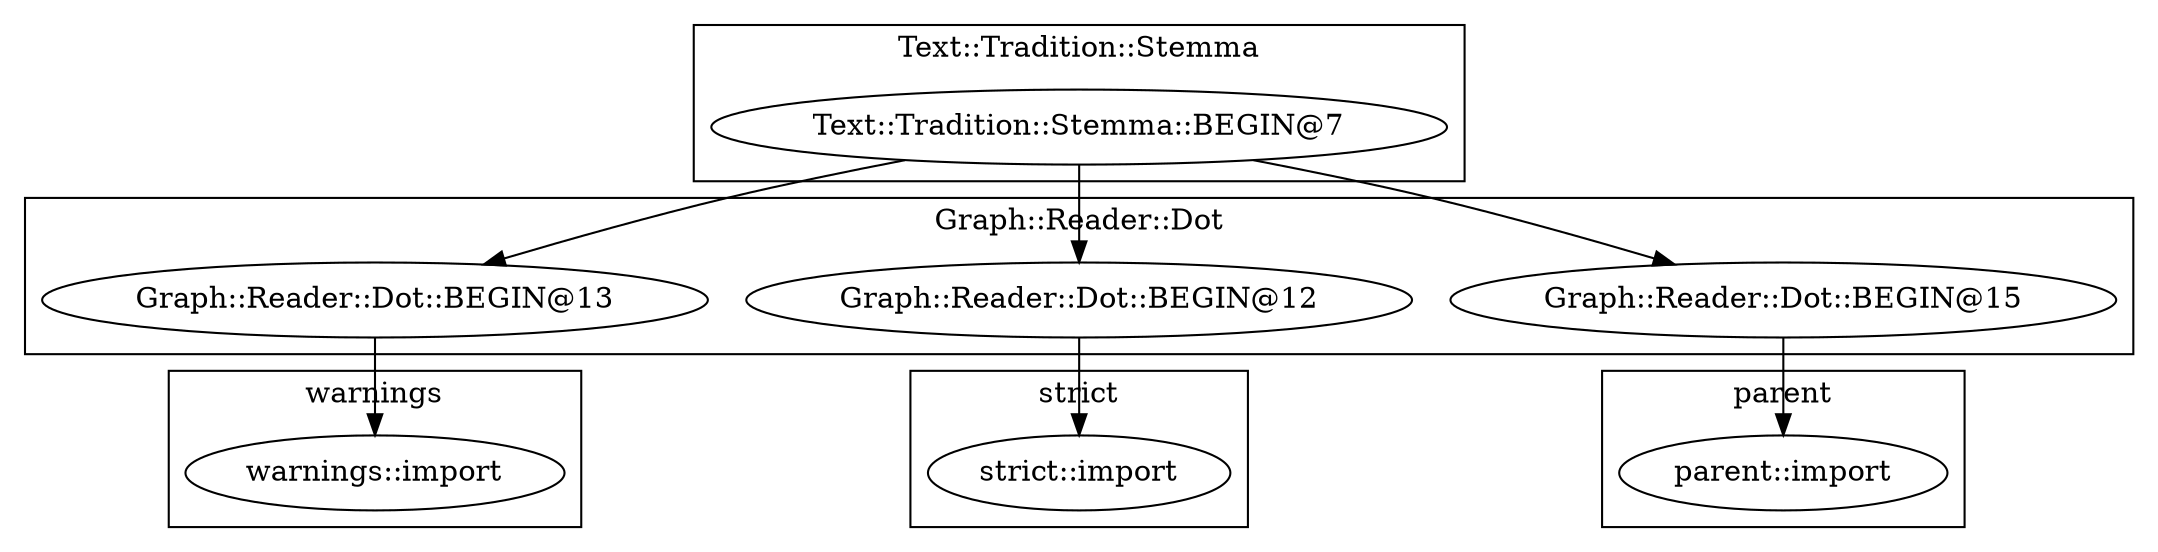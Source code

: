 digraph {
graph [overlap=false]
subgraph cluster_Graph_Reader_Dot {
	label="Graph::Reader::Dot";
	"Graph::Reader::Dot::BEGIN@13";
	"Graph::Reader::Dot::BEGIN@12";
	"Graph::Reader::Dot::BEGIN@15";
}
subgraph cluster_Text_Tradition_Stemma {
	label="Text::Tradition::Stemma";
	"Text::Tradition::Stemma::BEGIN@7";
}
subgraph cluster_warnings {
	label="warnings";
	"warnings::import";
}
subgraph cluster_parent {
	label="parent";
	"parent::import";
}
subgraph cluster_strict {
	label="strict";
	"strict::import";
}
"Text::Tradition::Stemma::BEGIN@7" -> "Graph::Reader::Dot::BEGIN@13";
"Text::Tradition::Stemma::BEGIN@7" -> "Graph::Reader::Dot::BEGIN@15";
"Graph::Reader::Dot::BEGIN@12" -> "strict::import";
"Graph::Reader::Dot::BEGIN@13" -> "warnings::import";
"Text::Tradition::Stemma::BEGIN@7" -> "Graph::Reader::Dot::BEGIN@12";
"Graph::Reader::Dot::BEGIN@15" -> "parent::import";
}
